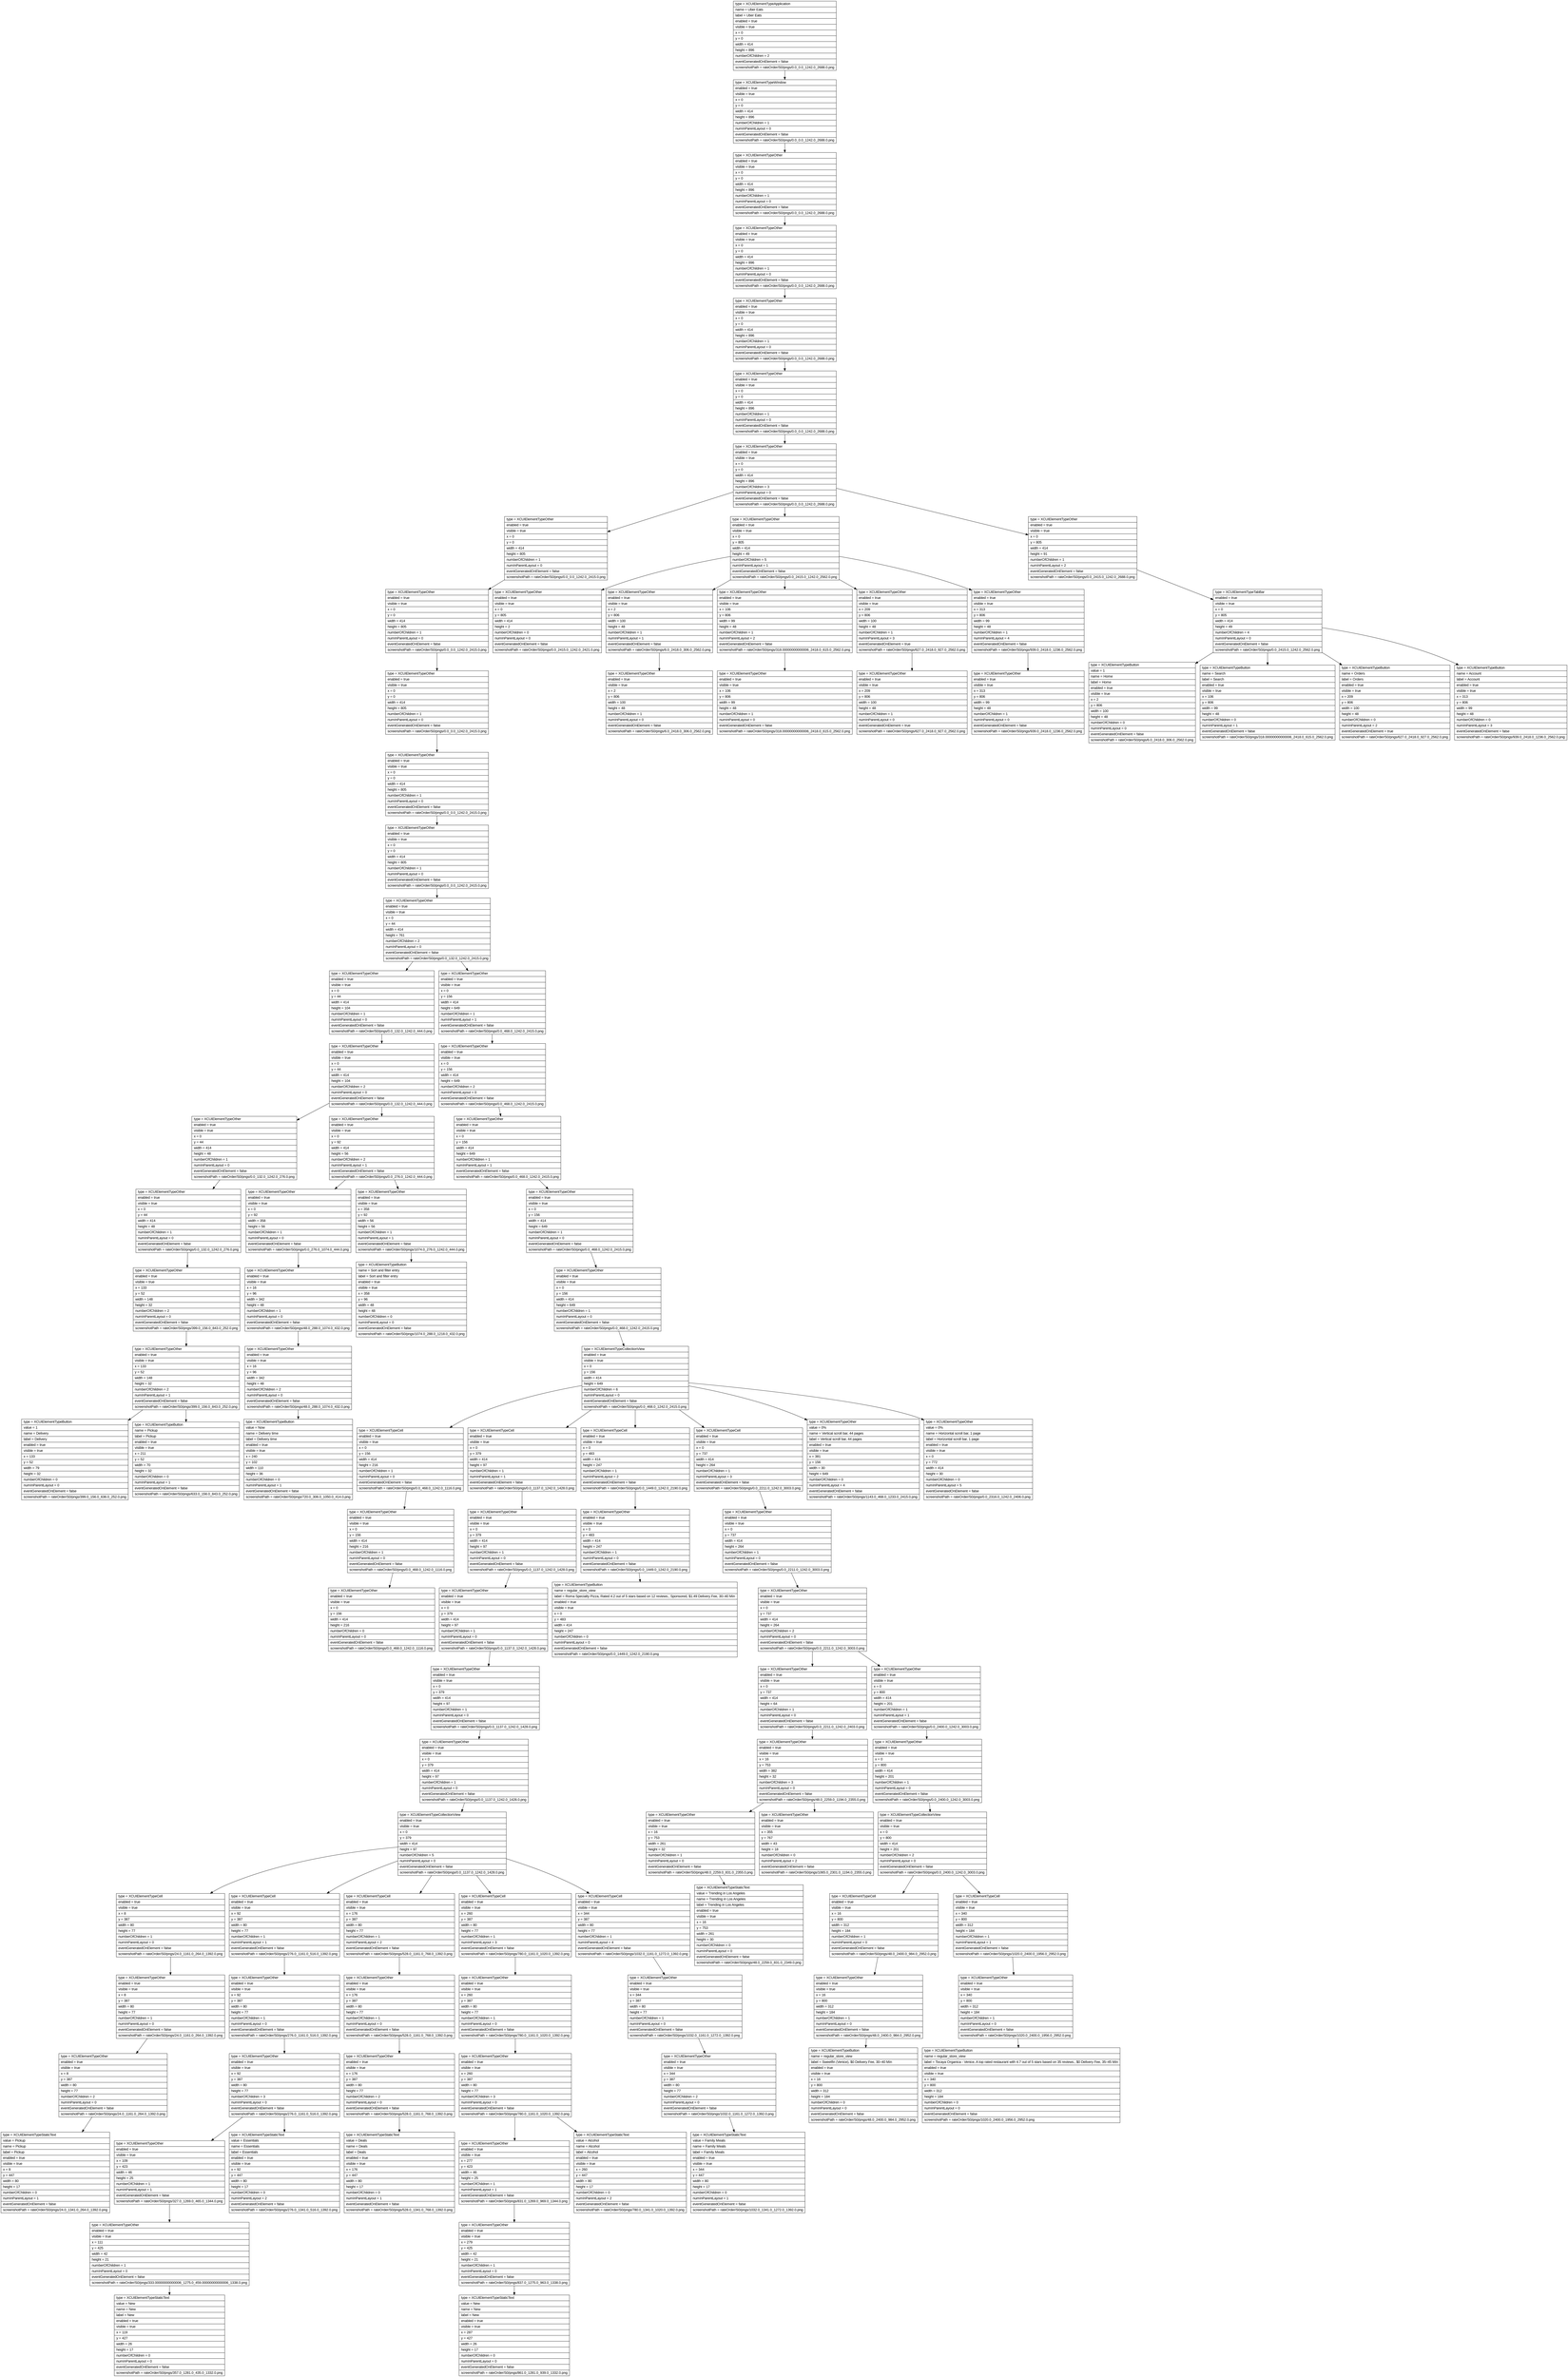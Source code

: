 digraph Layout {

	node [shape=record fontname=Arial];

	0	[label="{type = XCUIElementTypeApplication\l|name = Uber Eats\l|label = Uber Eats\l|enabled = true\l|visible = true\l|x = 0\l|y = 0\l|width = 414\l|height = 896\l|numberOfChildren = 2\l|eventGeneratedOnElement = false \l|screenshotPath = rateOrder/S0/pngs/0.0_0.0_1242.0_2688.0.png\l}"]
	1	[label="{type = XCUIElementTypeWindow\l|enabled = true\l|visible = true\l|x = 0\l|y = 0\l|width = 414\l|height = 896\l|numberOfChildren = 1\l|numInParentLayout = 0\l|eventGeneratedOnElement = false \l|screenshotPath = rateOrder/S0/pngs/0.0_0.0_1242.0_2688.0.png\l}"]
	2	[label="{type = XCUIElementTypeOther\l|enabled = true\l|visible = true\l|x = 0\l|y = 0\l|width = 414\l|height = 896\l|numberOfChildren = 1\l|numInParentLayout = 0\l|eventGeneratedOnElement = false \l|screenshotPath = rateOrder/S0/pngs/0.0_0.0_1242.0_2688.0.png\l}"]
	3	[label="{type = XCUIElementTypeOther\l|enabled = true\l|visible = true\l|x = 0\l|y = 0\l|width = 414\l|height = 896\l|numberOfChildren = 1\l|numInParentLayout = 0\l|eventGeneratedOnElement = false \l|screenshotPath = rateOrder/S0/pngs/0.0_0.0_1242.0_2688.0.png\l}"]
	4	[label="{type = XCUIElementTypeOther\l|enabled = true\l|visible = true\l|x = 0\l|y = 0\l|width = 414\l|height = 896\l|numberOfChildren = 1\l|numInParentLayout = 0\l|eventGeneratedOnElement = false \l|screenshotPath = rateOrder/S0/pngs/0.0_0.0_1242.0_2688.0.png\l}"]
	5	[label="{type = XCUIElementTypeOther\l|enabled = true\l|visible = true\l|x = 0\l|y = 0\l|width = 414\l|height = 896\l|numberOfChildren = 1\l|numInParentLayout = 0\l|eventGeneratedOnElement = false \l|screenshotPath = rateOrder/S0/pngs/0.0_0.0_1242.0_2688.0.png\l}"]
	6	[label="{type = XCUIElementTypeOther\l|enabled = true\l|visible = true\l|x = 0\l|y = 0\l|width = 414\l|height = 896\l|numberOfChildren = 3\l|numInParentLayout = 0\l|eventGeneratedOnElement = false \l|screenshotPath = rateOrder/S0/pngs/0.0_0.0_1242.0_2688.0.png\l}"]
	7	[label="{type = XCUIElementTypeOther\l|enabled = true\l|visible = true\l|x = 0\l|y = 0\l|width = 414\l|height = 805\l|numberOfChildren = 1\l|numInParentLayout = 0\l|eventGeneratedOnElement = false \l|screenshotPath = rateOrder/S0/pngs/0.0_0.0_1242.0_2415.0.png\l}"]
	8	[label="{type = XCUIElementTypeOther\l|enabled = true\l|visible = true\l|x = 0\l|y = 805\l|width = 414\l|height = 49\l|numberOfChildren = 5\l|numInParentLayout = 1\l|eventGeneratedOnElement = false \l|screenshotPath = rateOrder/S0/pngs/0.0_2415.0_1242.0_2562.0.png\l}"]
	9	[label="{type = XCUIElementTypeOther\l|enabled = true\l|visible = true\l|x = 0\l|y = 805\l|width = 414\l|height = 91\l|numberOfChildren = 1\l|numInParentLayout = 2\l|eventGeneratedOnElement = false \l|screenshotPath = rateOrder/S0/pngs/0.0_2415.0_1242.0_2688.0.png\l}"]
	10	[label="{type = XCUIElementTypeOther\l|enabled = true\l|visible = true\l|x = 0\l|y = 0\l|width = 414\l|height = 805\l|numberOfChildren = 1\l|numInParentLayout = 0\l|eventGeneratedOnElement = false \l|screenshotPath = rateOrder/S0/pngs/0.0_0.0_1242.0_2415.0.png\l}"]
	11	[label="{type = XCUIElementTypeOther\l|enabled = true\l|visible = true\l|x = 0\l|y = 805\l|width = 414\l|height = 2\l|numberOfChildren = 0\l|numInParentLayout = 0\l|eventGeneratedOnElement = false \l|screenshotPath = rateOrder/S0/pngs/0.0_2415.0_1242.0_2421.0.png\l}"]
	12	[label="{type = XCUIElementTypeOther\l|enabled = true\l|visible = true\l|x = 2\l|y = 806\l|width = 100\l|height = 48\l|numberOfChildren = 1\l|numInParentLayout = 1\l|eventGeneratedOnElement = false \l|screenshotPath = rateOrder/S0/pngs/6.0_2418.0_306.0_2562.0.png\l}"]
	13	[label="{type = XCUIElementTypeOther\l|enabled = true\l|visible = true\l|x = 106\l|y = 806\l|width = 99\l|height = 48\l|numberOfChildren = 1\l|numInParentLayout = 2\l|eventGeneratedOnElement = false \l|screenshotPath = rateOrder/S0/pngs/318.00000000000006_2418.0_615.0_2562.0.png\l}"]
	14	[label="{type = XCUIElementTypeOther\l|enabled = true\l|visible = true\l|x = 209\l|y = 806\l|width = 100\l|height = 48\l|numberOfChildren = 1\l|numInParentLayout = 3\l|eventGeneratedOnElement = true \l|screenshotPath = rateOrder/S0/pngs/627.0_2418.0_927.0_2562.0.png\l}"]
	15	[label="{type = XCUIElementTypeOther\l|enabled = true\l|visible = true\l|x = 313\l|y = 806\l|width = 99\l|height = 48\l|numberOfChildren = 1\l|numInParentLayout = 4\l|eventGeneratedOnElement = false \l|screenshotPath = rateOrder/S0/pngs/939.0_2418.0_1236.0_2562.0.png\l}"]
	16	[label="{type = XCUIElementTypeTabBar\l|enabled = true\l|visible = true\l|x = 0\l|y = 805\l|width = 414\l|height = 49\l|numberOfChildren = 4\l|numInParentLayout = 0\l|eventGeneratedOnElement = false \l|screenshotPath = rateOrder/S0/pngs/0.0_2415.0_1242.0_2562.0.png\l}"]
	17	[label="{type = XCUIElementTypeOther\l|enabled = true\l|visible = true\l|x = 0\l|y = 0\l|width = 414\l|height = 805\l|numberOfChildren = 1\l|numInParentLayout = 0\l|eventGeneratedOnElement = false \l|screenshotPath = rateOrder/S0/pngs/0.0_0.0_1242.0_2415.0.png\l}"]
	18	[label="{type = XCUIElementTypeOther\l|enabled = true\l|visible = true\l|x = 2\l|y = 806\l|width = 100\l|height = 48\l|numberOfChildren = 1\l|numInParentLayout = 0\l|eventGeneratedOnElement = false \l|screenshotPath = rateOrder/S0/pngs/6.0_2418.0_306.0_2562.0.png\l}"]
	19	[label="{type = XCUIElementTypeOther\l|enabled = true\l|visible = true\l|x = 106\l|y = 806\l|width = 99\l|height = 48\l|numberOfChildren = 1\l|numInParentLayout = 0\l|eventGeneratedOnElement = false \l|screenshotPath = rateOrder/S0/pngs/318.00000000000006_2418.0_615.0_2562.0.png\l}"]
	20	[label="{type = XCUIElementTypeOther\l|enabled = true\l|visible = true\l|x = 209\l|y = 806\l|width = 100\l|height = 48\l|numberOfChildren = 1\l|numInParentLayout = 0\l|eventGeneratedOnElement = true \l|screenshotPath = rateOrder/S0/pngs/627.0_2418.0_927.0_2562.0.png\l}"]
	21	[label="{type = XCUIElementTypeOther\l|enabled = true\l|visible = true\l|x = 313\l|y = 806\l|width = 99\l|height = 48\l|numberOfChildren = 1\l|numInParentLayout = 0\l|eventGeneratedOnElement = false \l|screenshotPath = rateOrder/S0/pngs/939.0_2418.0_1236.0_2562.0.png\l}"]
	22	[label="{type = XCUIElementTypeButton\l|value = 1\l|name = Home\l|label = Home\l|enabled = true\l|visible = true\l|x = 2\l|y = 806\l|width = 100\l|height = 48\l|numberOfChildren = 0\l|numInParentLayout = 0\l|eventGeneratedOnElement = false \l|screenshotPath = rateOrder/S0/pngs/6.0_2418.0_306.0_2562.0.png\l}"]
	23	[label="{type = XCUIElementTypeButton\l|name = Search\l|label = Search\l|enabled = true\l|visible = true\l|x = 106\l|y = 806\l|width = 99\l|height = 48\l|numberOfChildren = 0\l|numInParentLayout = 1\l|eventGeneratedOnElement = false \l|screenshotPath = rateOrder/S0/pngs/318.00000000000006_2418.0_615.0_2562.0.png\l}"]
	24	[label="{type = XCUIElementTypeButton\l|name = Orders\l|label = Orders\l|enabled = true\l|visible = true\l|x = 209\l|y = 806\l|width = 100\l|height = 48\l|numberOfChildren = 0\l|numInParentLayout = 2\l|eventGeneratedOnElement = true \l|screenshotPath = rateOrder/S0/pngs/627.0_2418.0_927.0_2562.0.png\l}"]
	25	[label="{type = XCUIElementTypeButton\l|name = Account\l|label = Account\l|enabled = true\l|visible = true\l|x = 313\l|y = 806\l|width = 99\l|height = 48\l|numberOfChildren = 0\l|numInParentLayout = 3\l|eventGeneratedOnElement = false \l|screenshotPath = rateOrder/S0/pngs/939.0_2418.0_1236.0_2562.0.png\l}"]
	26	[label="{type = XCUIElementTypeOther\l|enabled = true\l|visible = true\l|x = 0\l|y = 0\l|width = 414\l|height = 805\l|numberOfChildren = 1\l|numInParentLayout = 0\l|eventGeneratedOnElement = false \l|screenshotPath = rateOrder/S0/pngs/0.0_0.0_1242.0_2415.0.png\l}"]
	27	[label="{type = XCUIElementTypeOther\l|enabled = true\l|visible = true\l|x = 0\l|y = 0\l|width = 414\l|height = 805\l|numberOfChildren = 1\l|numInParentLayout = 0\l|eventGeneratedOnElement = false \l|screenshotPath = rateOrder/S0/pngs/0.0_0.0_1242.0_2415.0.png\l}"]
	28	[label="{type = XCUIElementTypeOther\l|enabled = true\l|visible = true\l|x = 0\l|y = 44\l|width = 414\l|height = 761\l|numberOfChildren = 2\l|numInParentLayout = 0\l|eventGeneratedOnElement = false \l|screenshotPath = rateOrder/S0/pngs/0.0_132.0_1242.0_2415.0.png\l}"]
	29	[label="{type = XCUIElementTypeOther\l|enabled = true\l|visible = true\l|x = 0\l|y = 44\l|width = 414\l|height = 104\l|numberOfChildren = 1\l|numInParentLayout = 0\l|eventGeneratedOnElement = false \l|screenshotPath = rateOrder/S0/pngs/0.0_132.0_1242.0_444.0.png\l}"]
	30	[label="{type = XCUIElementTypeOther\l|enabled = true\l|visible = true\l|x = 0\l|y = 156\l|width = 414\l|height = 649\l|numberOfChildren = 1\l|numInParentLayout = 1\l|eventGeneratedOnElement = false \l|screenshotPath = rateOrder/S0/pngs/0.0_468.0_1242.0_2415.0.png\l}"]
	31	[label="{type = XCUIElementTypeOther\l|enabled = true\l|visible = true\l|x = 0\l|y = 44\l|width = 414\l|height = 104\l|numberOfChildren = 2\l|numInParentLayout = 0\l|eventGeneratedOnElement = false \l|screenshotPath = rateOrder/S0/pngs/0.0_132.0_1242.0_444.0.png\l}"]
	32	[label="{type = XCUIElementTypeOther\l|enabled = true\l|visible = true\l|x = 0\l|y = 156\l|width = 414\l|height = 649\l|numberOfChildren = 2\l|numInParentLayout = 0\l|eventGeneratedOnElement = false \l|screenshotPath = rateOrder/S0/pngs/0.0_468.0_1242.0_2415.0.png\l}"]
	33	[label="{type = XCUIElementTypeOther\l|enabled = true\l|visible = true\l|x = 0\l|y = 44\l|width = 414\l|height = 48\l|numberOfChildren = 1\l|numInParentLayout = 0\l|eventGeneratedOnElement = false \l|screenshotPath = rateOrder/S0/pngs/0.0_132.0_1242.0_276.0.png\l}"]
	34	[label="{type = XCUIElementTypeOther\l|enabled = true\l|visible = true\l|x = 0\l|y = 92\l|width = 414\l|height = 56\l|numberOfChildren = 2\l|numInParentLayout = 1\l|eventGeneratedOnElement = false \l|screenshotPath = rateOrder/S0/pngs/0.0_276.0_1242.0_444.0.png\l}"]
	35	[label="{type = XCUIElementTypeOther\l|enabled = true\l|visible = true\l|x = 0\l|y = 156\l|width = 414\l|height = 649\l|numberOfChildren = 1\l|numInParentLayout = 1\l|eventGeneratedOnElement = false \l|screenshotPath = rateOrder/S0/pngs/0.0_468.0_1242.0_2415.0.png\l}"]
	36	[label="{type = XCUIElementTypeOther\l|enabled = true\l|visible = true\l|x = 0\l|y = 44\l|width = 414\l|height = 48\l|numberOfChildren = 1\l|numInParentLayout = 0\l|eventGeneratedOnElement = false \l|screenshotPath = rateOrder/S0/pngs/0.0_132.0_1242.0_276.0.png\l}"]
	37	[label="{type = XCUIElementTypeOther\l|enabled = true\l|visible = true\l|x = 0\l|y = 92\l|width = 358\l|height = 56\l|numberOfChildren = 1\l|numInParentLayout = 0\l|eventGeneratedOnElement = false \l|screenshotPath = rateOrder/S0/pngs/0.0_276.0_1074.0_444.0.png\l}"]
	38	[label="{type = XCUIElementTypeOther\l|enabled = true\l|visible = true\l|x = 358\l|y = 92\l|width = 56\l|height = 56\l|numberOfChildren = 1\l|numInParentLayout = 1\l|eventGeneratedOnElement = false \l|screenshotPath = rateOrder/S0/pngs/1074.0_276.0_1242.0_444.0.png\l}"]
	39	[label="{type = XCUIElementTypeOther\l|enabled = true\l|visible = true\l|x = 0\l|y = 156\l|width = 414\l|height = 649\l|numberOfChildren = 1\l|numInParentLayout = 0\l|eventGeneratedOnElement = false \l|screenshotPath = rateOrder/S0/pngs/0.0_468.0_1242.0_2415.0.png\l}"]
	40	[label="{type = XCUIElementTypeOther\l|enabled = true\l|visible = true\l|x = 133\l|y = 52\l|width = 148\l|height = 32\l|numberOfChildren = 2\l|numInParentLayout = 0\l|eventGeneratedOnElement = false \l|screenshotPath = rateOrder/S0/pngs/399.0_156.0_843.0_252.0.png\l}"]
	41	[label="{type = XCUIElementTypeOther\l|enabled = true\l|visible = true\l|x = 16\l|y = 96\l|width = 342\l|height = 48\l|numberOfChildren = 1\l|numInParentLayout = 0\l|eventGeneratedOnElement = false \l|screenshotPath = rateOrder/S0/pngs/48.0_288.0_1074.0_432.0.png\l}"]
	42	[label="{type = XCUIElementTypeButton\l|name = Sort and filter entry\l|label = Sort and filter entry\l|enabled = true\l|visible = true\l|x = 358\l|y = 96\l|width = 48\l|height = 48\l|numberOfChildren = 0\l|numInParentLayout = 0\l|eventGeneratedOnElement = false \l|screenshotPath = rateOrder/S0/pngs/1074.0_288.0_1218.0_432.0.png\l}"]
	43	[label="{type = XCUIElementTypeOther\l|enabled = true\l|visible = true\l|x = 0\l|y = 156\l|width = 414\l|height = 649\l|numberOfChildren = 1\l|numInParentLayout = 0\l|eventGeneratedOnElement = false \l|screenshotPath = rateOrder/S0/pngs/0.0_468.0_1242.0_2415.0.png\l}"]
	44	[label="{type = XCUIElementTypeOther\l|enabled = true\l|visible = true\l|x = 133\l|y = 52\l|width = 148\l|height = 32\l|numberOfChildren = 2\l|numInParentLayout = 1\l|eventGeneratedOnElement = false \l|screenshotPath = rateOrder/S0/pngs/399.0_156.0_843.0_252.0.png\l}"]
	45	[label="{type = XCUIElementTypeOther\l|enabled = true\l|visible = true\l|x = 16\l|y = 96\l|width = 342\l|height = 48\l|numberOfChildren = 2\l|numInParentLayout = 0\l|eventGeneratedOnElement = false \l|screenshotPath = rateOrder/S0/pngs/48.0_288.0_1074.0_432.0.png\l}"]
	46	[label="{type = XCUIElementTypeCollectionView\l|enabled = true\l|visible = true\l|x = 0\l|y = 156\l|width = 414\l|height = 649\l|numberOfChildren = 6\l|numInParentLayout = 0\l|eventGeneratedOnElement = false \l|screenshotPath = rateOrder/S0/pngs/0.0_468.0_1242.0_2415.0.png\l}"]
	47	[label="{type = XCUIElementTypeButton\l|value = 1\l|name = Delivery\l|label = Delivery\l|enabled = true\l|visible = true\l|x = 133\l|y = 52\l|width = 79\l|height = 32\l|numberOfChildren = 0\l|numInParentLayout = 0\l|eventGeneratedOnElement = false \l|screenshotPath = rateOrder/S0/pngs/399.0_156.0_636.0_252.0.png\l}"]
	48	[label="{type = XCUIElementTypeButton\l|name = Pickup\l|label = Pickup\l|enabled = true\l|visible = true\l|x = 211\l|y = 52\l|width = 70\l|height = 32\l|numberOfChildren = 0\l|numInParentLayout = 1\l|eventGeneratedOnElement = false \l|screenshotPath = rateOrder/S0/pngs/633.0_156.0_843.0_252.0.png\l}"]
	49	[label="{type = XCUIElementTypeButton\l|value = Now\l|name = Delivery time\l|label = Delivery time\l|enabled = true\l|visible = true\l|x = 240\l|y = 102\l|width = 110\l|height = 36\l|numberOfChildren = 0\l|numInParentLayout = 1\l|eventGeneratedOnElement = false \l|screenshotPath = rateOrder/S0/pngs/720.0_306.0_1050.0_414.0.png\l}"]
	50	[label="{type = XCUIElementTypeCell\l|enabled = true\l|visible = true\l|x = 0\l|y = 156\l|width = 414\l|height = 216\l|numberOfChildren = 1\l|numInParentLayout = 0\l|eventGeneratedOnElement = false \l|screenshotPath = rateOrder/S0/pngs/0.0_468.0_1242.0_1116.0.png\l}"]
	51	[label="{type = XCUIElementTypeCell\l|enabled = true\l|visible = true\l|x = 0\l|y = 379\l|width = 414\l|height = 97\l|numberOfChildren = 1\l|numInParentLayout = 1\l|eventGeneratedOnElement = false \l|screenshotPath = rateOrder/S0/pngs/0.0_1137.0_1242.0_1428.0.png\l}"]
	52	[label="{type = XCUIElementTypeCell\l|enabled = true\l|visible = true\l|x = 0\l|y = 483\l|width = 414\l|height = 247\l|numberOfChildren = 1\l|numInParentLayout = 2\l|eventGeneratedOnElement = false \l|screenshotPath = rateOrder/S0/pngs/0.0_1449.0_1242.0_2190.0.png\l}"]
	53	[label="{type = XCUIElementTypeCell\l|enabled = true\l|visible = true\l|x = 0\l|y = 737\l|width = 414\l|height = 264\l|numberOfChildren = 1\l|numInParentLayout = 3\l|eventGeneratedOnElement = false \l|screenshotPath = rateOrder/S0/pngs/0.0_2211.0_1242.0_3003.0.png\l}"]
	54	[label="{type = XCUIElementTypeOther\l|value = 0%\l|name = Vertical scroll bar, 44 pages\l|label = Vertical scroll bar, 44 pages\l|enabled = true\l|visible = true\l|x = 381\l|y = 156\l|width = 30\l|height = 649\l|numberOfChildren = 0\l|numInParentLayout = 4\l|eventGeneratedOnElement = false \l|screenshotPath = rateOrder/S0/pngs/1143.0_468.0_1233.0_2415.0.png\l}"]
	55	[label="{type = XCUIElementTypeOther\l|value = 0%\l|name = Horizontal scroll bar, 1 page\l|label = Horizontal scroll bar, 1 page\l|enabled = true\l|visible = true\l|x = 0\l|y = 772\l|width = 414\l|height = 30\l|numberOfChildren = 0\l|numInParentLayout = 5\l|eventGeneratedOnElement = false \l|screenshotPath = rateOrder/S0/pngs/0.0_2316.0_1242.0_2406.0.png\l}"]
	56	[label="{type = XCUIElementTypeOther\l|enabled = true\l|visible = true\l|x = 0\l|y = 156\l|width = 414\l|height = 216\l|numberOfChildren = 1\l|numInParentLayout = 0\l|eventGeneratedOnElement = false \l|screenshotPath = rateOrder/S0/pngs/0.0_468.0_1242.0_1116.0.png\l}"]
	57	[label="{type = XCUIElementTypeOther\l|enabled = true\l|visible = true\l|x = 0\l|y = 379\l|width = 414\l|height = 97\l|numberOfChildren = 1\l|numInParentLayout = 0\l|eventGeneratedOnElement = false \l|screenshotPath = rateOrder/S0/pngs/0.0_1137.0_1242.0_1428.0.png\l}"]
	58	[label="{type = XCUIElementTypeOther\l|enabled = true\l|visible = true\l|x = 0\l|y = 483\l|width = 414\l|height = 247\l|numberOfChildren = 1\l|numInParentLayout = 0\l|eventGeneratedOnElement = false \l|screenshotPath = rateOrder/S0/pngs/0.0_1449.0_1242.0_2190.0.png\l}"]
	59	[label="{type = XCUIElementTypeOther\l|enabled = true\l|visible = true\l|x = 0\l|y = 737\l|width = 414\l|height = 264\l|numberOfChildren = 1\l|numInParentLayout = 0\l|eventGeneratedOnElement = false \l|screenshotPath = rateOrder/S0/pngs/0.0_2211.0_1242.0_3003.0.png\l}"]
	60	[label="{type = XCUIElementTypeOther\l|enabled = true\l|visible = true\l|x = 0\l|y = 156\l|width = 414\l|height = 216\l|numberOfChildren = 0\l|numInParentLayout = 0\l|eventGeneratedOnElement = false \l|screenshotPath = rateOrder/S0/pngs/0.0_468.0_1242.0_1116.0.png\l}"]
	61	[label="{type = XCUIElementTypeOther\l|enabled = true\l|visible = true\l|x = 0\l|y = 379\l|width = 414\l|height = 97\l|numberOfChildren = 1\l|numInParentLayout = 0\l|eventGeneratedOnElement = false \l|screenshotPath = rateOrder/S0/pngs/0.0_1137.0_1242.0_1428.0.png\l}"]
	62	[label="{type = XCUIElementTypeButton\l|name = regular_store_view\l|label = Roma Specialty Pizza, Rated 4.2 out of 5 stars based on 12 reviews., Sponsored, $1.49 Delivery Fee, 30–40 Min\l|enabled = true\l|visible = true\l|x = 0\l|y = 483\l|width = 414\l|height = 247\l|numberOfChildren = 0\l|numInParentLayout = 0\l|eventGeneratedOnElement = false \l|screenshotPath = rateOrder/S0/pngs/0.0_1449.0_1242.0_2190.0.png\l}"]
	63	[label="{type = XCUIElementTypeOther\l|enabled = true\l|visible = true\l|x = 0\l|y = 737\l|width = 414\l|height = 264\l|numberOfChildren = 2\l|numInParentLayout = 0\l|eventGeneratedOnElement = false \l|screenshotPath = rateOrder/S0/pngs/0.0_2211.0_1242.0_3003.0.png\l}"]
	64	[label="{type = XCUIElementTypeOther\l|enabled = true\l|visible = true\l|x = 0\l|y = 379\l|width = 414\l|height = 97\l|numberOfChildren = 1\l|numInParentLayout = 0\l|eventGeneratedOnElement = false \l|screenshotPath = rateOrder/S0/pngs/0.0_1137.0_1242.0_1428.0.png\l}"]
	65	[label="{type = XCUIElementTypeOther\l|enabled = true\l|visible = true\l|x = 0\l|y = 737\l|width = 414\l|height = 64\l|numberOfChildren = 1\l|numInParentLayout = 0\l|eventGeneratedOnElement = false \l|screenshotPath = rateOrder/S0/pngs/0.0_2211.0_1242.0_2403.0.png\l}"]
	66	[label="{type = XCUIElementTypeOther\l|enabled = true\l|visible = true\l|x = 0\l|y = 800\l|width = 414\l|height = 201\l|numberOfChildren = 1\l|numInParentLayout = 1\l|eventGeneratedOnElement = false \l|screenshotPath = rateOrder/S0/pngs/0.0_2400.0_1242.0_3003.0.png\l}"]
	67	[label="{type = XCUIElementTypeOther\l|enabled = true\l|visible = true\l|x = 0\l|y = 379\l|width = 414\l|height = 97\l|numberOfChildren = 1\l|numInParentLayout = 0\l|eventGeneratedOnElement = false \l|screenshotPath = rateOrder/S0/pngs/0.0_1137.0_1242.0_1428.0.png\l}"]
	68	[label="{type = XCUIElementTypeOther\l|enabled = true\l|visible = true\l|x = 16\l|y = 753\l|width = 382\l|height = 32\l|numberOfChildren = 3\l|numInParentLayout = 0\l|eventGeneratedOnElement = false \l|screenshotPath = rateOrder/S0/pngs/48.0_2259.0_1194.0_2355.0.png\l}"]
	69	[label="{type = XCUIElementTypeOther\l|enabled = true\l|visible = true\l|x = 0\l|y = 800\l|width = 414\l|height = 201\l|numberOfChildren = 1\l|numInParentLayout = 0\l|eventGeneratedOnElement = false \l|screenshotPath = rateOrder/S0/pngs/0.0_2400.0_1242.0_3003.0.png\l}"]
	70	[label="{type = XCUIElementTypeCollectionView\l|enabled = true\l|visible = true\l|x = 0\l|y = 379\l|width = 414\l|height = 97\l|numberOfChildren = 5\l|numInParentLayout = 0\l|eventGeneratedOnElement = false \l|screenshotPath = rateOrder/S0/pngs/0.0_1137.0_1242.0_1428.0.png\l}"]
	71	[label="{type = XCUIElementTypeOther\l|enabled = true\l|visible = true\l|x = 16\l|y = 753\l|width = 261\l|height = 32\l|numberOfChildren = 1\l|numInParentLayout = 0\l|eventGeneratedOnElement = false \l|screenshotPath = rateOrder/S0/pngs/48.0_2259.0_831.0_2355.0.png\l}"]
	72	[label="{type = XCUIElementTypeOther\l|enabled = true\l|visible = true\l|x = 355\l|y = 767\l|width = 43\l|height = 18\l|numberOfChildren = 0\l|numInParentLayout = 2\l|eventGeneratedOnElement = false \l|screenshotPath = rateOrder/S0/pngs/1065.0_2301.0_1194.0_2355.0.png\l}"]
	73	[label="{type = XCUIElementTypeCollectionView\l|enabled = true\l|visible = true\l|x = 0\l|y = 800\l|width = 414\l|height = 201\l|numberOfChildren = 2\l|numInParentLayout = 0\l|eventGeneratedOnElement = false \l|screenshotPath = rateOrder/S0/pngs/0.0_2400.0_1242.0_3003.0.png\l}"]
	74	[label="{type = XCUIElementTypeCell\l|enabled = true\l|visible = true\l|x = 8\l|y = 387\l|width = 80\l|height = 77\l|numberOfChildren = 1\l|numInParentLayout = 0\l|eventGeneratedOnElement = false \l|screenshotPath = rateOrder/S0/pngs/24.0_1161.0_264.0_1392.0.png\l}"]
	75	[label="{type = XCUIElementTypeCell\l|enabled = true\l|visible = true\l|x = 92\l|y = 387\l|width = 80\l|height = 77\l|numberOfChildren = 1\l|numInParentLayout = 1\l|eventGeneratedOnElement = false \l|screenshotPath = rateOrder/S0/pngs/276.0_1161.0_516.0_1392.0.png\l}"]
	76	[label="{type = XCUIElementTypeCell\l|enabled = true\l|visible = true\l|x = 176\l|y = 387\l|width = 80\l|height = 77\l|numberOfChildren = 1\l|numInParentLayout = 2\l|eventGeneratedOnElement = false \l|screenshotPath = rateOrder/S0/pngs/528.0_1161.0_768.0_1392.0.png\l}"]
	77	[label="{type = XCUIElementTypeCell\l|enabled = true\l|visible = true\l|x = 260\l|y = 387\l|width = 80\l|height = 77\l|numberOfChildren = 1\l|numInParentLayout = 3\l|eventGeneratedOnElement = false \l|screenshotPath = rateOrder/S0/pngs/780.0_1161.0_1020.0_1392.0.png\l}"]
	78	[label="{type = XCUIElementTypeCell\l|enabled = true\l|visible = true\l|x = 344\l|y = 387\l|width = 80\l|height = 77\l|numberOfChildren = 1\l|numInParentLayout = 4\l|eventGeneratedOnElement = false \l|screenshotPath = rateOrder/S0/pngs/1032.0_1161.0_1272.0_1392.0.png\l}"]
	79	[label="{type = XCUIElementTypeStaticText\l|value = Trending in Los Angeles\l|name = Trending in Los Angeles\l|label = Trending in Los Angeles\l|enabled = true\l|visible = true\l|x = 16\l|y = 753\l|width = 261\l|height = 30\l|numberOfChildren = 0\l|numInParentLayout = 0\l|eventGeneratedOnElement = false \l|screenshotPath = rateOrder/S0/pngs/48.0_2259.0_831.0_2349.0.png\l}"]
	80	[label="{type = XCUIElementTypeCell\l|enabled = true\l|visible = true\l|x = 16\l|y = 800\l|width = 312\l|height = 184\l|numberOfChildren = 1\l|numInParentLayout = 0\l|eventGeneratedOnElement = false \l|screenshotPath = rateOrder/S0/pngs/48.0_2400.0_984.0_2952.0.png\l}"]
	81	[label="{type = XCUIElementTypeCell\l|enabled = true\l|visible = true\l|x = 340\l|y = 800\l|width = 312\l|height = 184\l|numberOfChildren = 1\l|numInParentLayout = 1\l|eventGeneratedOnElement = false \l|screenshotPath = rateOrder/S0/pngs/1020.0_2400.0_1956.0_2952.0.png\l}"]
	82	[label="{type = XCUIElementTypeOther\l|enabled = true\l|visible = true\l|x = 8\l|y = 387\l|width = 80\l|height = 77\l|numberOfChildren = 1\l|numInParentLayout = 0\l|eventGeneratedOnElement = false \l|screenshotPath = rateOrder/S0/pngs/24.0_1161.0_264.0_1392.0.png\l}"]
	83	[label="{type = XCUIElementTypeOther\l|enabled = true\l|visible = true\l|x = 92\l|y = 387\l|width = 80\l|height = 77\l|numberOfChildren = 1\l|numInParentLayout = 0\l|eventGeneratedOnElement = false \l|screenshotPath = rateOrder/S0/pngs/276.0_1161.0_516.0_1392.0.png\l}"]
	84	[label="{type = XCUIElementTypeOther\l|enabled = true\l|visible = true\l|x = 176\l|y = 387\l|width = 80\l|height = 77\l|numberOfChildren = 1\l|numInParentLayout = 0\l|eventGeneratedOnElement = false \l|screenshotPath = rateOrder/S0/pngs/528.0_1161.0_768.0_1392.0.png\l}"]
	85	[label="{type = XCUIElementTypeOther\l|enabled = true\l|visible = true\l|x = 260\l|y = 387\l|width = 80\l|height = 77\l|numberOfChildren = 1\l|numInParentLayout = 0\l|eventGeneratedOnElement = false \l|screenshotPath = rateOrder/S0/pngs/780.0_1161.0_1020.0_1392.0.png\l}"]
	86	[label="{type = XCUIElementTypeOther\l|enabled = true\l|visible = true\l|x = 344\l|y = 387\l|width = 80\l|height = 77\l|numberOfChildren = 1\l|numInParentLayout = 0\l|eventGeneratedOnElement = false \l|screenshotPath = rateOrder/S0/pngs/1032.0_1161.0_1272.0_1392.0.png\l}"]
	87	[label="{type = XCUIElementTypeOther\l|enabled = true\l|visible = true\l|x = 16\l|y = 800\l|width = 312\l|height = 184\l|numberOfChildren = 1\l|numInParentLayout = 0\l|eventGeneratedOnElement = false \l|screenshotPath = rateOrder/S0/pngs/48.0_2400.0_984.0_2952.0.png\l}"]
	88	[label="{type = XCUIElementTypeOther\l|enabled = true\l|visible = true\l|x = 340\l|y = 800\l|width = 312\l|height = 184\l|numberOfChildren = 1\l|numInParentLayout = 0\l|eventGeneratedOnElement = false \l|screenshotPath = rateOrder/S0/pngs/1020.0_2400.0_1956.0_2952.0.png\l}"]
	89	[label="{type = XCUIElementTypeOther\l|enabled = true\l|visible = true\l|x = 8\l|y = 387\l|width = 80\l|height = 77\l|numberOfChildren = 2\l|numInParentLayout = 0\l|eventGeneratedOnElement = false \l|screenshotPath = rateOrder/S0/pngs/24.0_1161.0_264.0_1392.0.png\l}"]
	90	[label="{type = XCUIElementTypeOther\l|enabled = true\l|visible = true\l|x = 92\l|y = 387\l|width = 80\l|height = 77\l|numberOfChildren = 3\l|numInParentLayout = 0\l|eventGeneratedOnElement = false \l|screenshotPath = rateOrder/S0/pngs/276.0_1161.0_516.0_1392.0.png\l}"]
	91	[label="{type = XCUIElementTypeOther\l|enabled = true\l|visible = true\l|x = 176\l|y = 387\l|width = 80\l|height = 77\l|numberOfChildren = 2\l|numInParentLayout = 0\l|eventGeneratedOnElement = false \l|screenshotPath = rateOrder/S0/pngs/528.0_1161.0_768.0_1392.0.png\l}"]
	92	[label="{type = XCUIElementTypeOther\l|enabled = true\l|visible = true\l|x = 260\l|y = 387\l|width = 80\l|height = 77\l|numberOfChildren = 3\l|numInParentLayout = 0\l|eventGeneratedOnElement = false \l|screenshotPath = rateOrder/S0/pngs/780.0_1161.0_1020.0_1392.0.png\l}"]
	93	[label="{type = XCUIElementTypeOther\l|enabled = true\l|visible = true\l|x = 344\l|y = 387\l|width = 80\l|height = 77\l|numberOfChildren = 2\l|numInParentLayout = 0\l|eventGeneratedOnElement = false \l|screenshotPath = rateOrder/S0/pngs/1032.0_1161.0_1272.0_1392.0.png\l}"]
	94	[label="{type = XCUIElementTypeButton\l|name = regular_store_view\l|label = Sweetfin (Venice), $0 Delivery Fee, 30–40 Min\l|enabled = true\l|visible = true\l|x = 16\l|y = 800\l|width = 312\l|height = 184\l|numberOfChildren = 0\l|numInParentLayout = 0\l|eventGeneratedOnElement = false \l|screenshotPath = rateOrder/S0/pngs/48.0_2400.0_984.0_2952.0.png\l}"]
	95	[label="{type = XCUIElementTypeButton\l|name = regular_store_view\l|label = Tocaya Organica - Venice, A top rated restaurant with 4.7 out of 5 stars based on 35 reviews., $0 Delivery Fee, 35–45 Min\l|enabled = true\l|visible = true\l|x = 340\l|y = 800\l|width = 312\l|height = 184\l|numberOfChildren = 0\l|numInParentLayout = 0\l|eventGeneratedOnElement = false \l|screenshotPath = rateOrder/S0/pngs/1020.0_2400.0_1956.0_2952.0.png\l}"]
	96	[label="{type = XCUIElementTypeStaticText\l|value = Pickup\l|name = Pickup\l|label = Pickup\l|enabled = true\l|visible = true\l|x = 8\l|y = 447\l|width = 80\l|height = 17\l|numberOfChildren = 0\l|numInParentLayout = 1\l|eventGeneratedOnElement = false \l|screenshotPath = rateOrder/S0/pngs/24.0_1341.0_264.0_1392.0.png\l}"]
	97	[label="{type = XCUIElementTypeOther\l|enabled = true\l|visible = true\l|x = 109\l|y = 423\l|width = 46\l|height = 25\l|numberOfChildren = 1\l|numInParentLayout = 1\l|eventGeneratedOnElement = false \l|screenshotPath = rateOrder/S0/pngs/327.0_1269.0_465.0_1344.0.png\l}"]
	98	[label="{type = XCUIElementTypeStaticText\l|value = Essentials\l|name = Essentials\l|label = Essentials\l|enabled = true\l|visible = true\l|x = 92\l|y = 447\l|width = 80\l|height = 17\l|numberOfChildren = 0\l|numInParentLayout = 2\l|eventGeneratedOnElement = false \l|screenshotPath = rateOrder/S0/pngs/276.0_1341.0_516.0_1392.0.png\l}"]
	99	[label="{type = XCUIElementTypeStaticText\l|value = Deals\l|name = Deals\l|label = Deals\l|enabled = true\l|visible = true\l|x = 176\l|y = 447\l|width = 80\l|height = 17\l|numberOfChildren = 0\l|numInParentLayout = 1\l|eventGeneratedOnElement = false \l|screenshotPath = rateOrder/S0/pngs/528.0_1341.0_768.0_1392.0.png\l}"]
	100	[label="{type = XCUIElementTypeOther\l|enabled = true\l|visible = true\l|x = 277\l|y = 423\l|width = 46\l|height = 25\l|numberOfChildren = 1\l|numInParentLayout = 1\l|eventGeneratedOnElement = false \l|screenshotPath = rateOrder/S0/pngs/831.0_1269.0_969.0_1344.0.png\l}"]
	101	[label="{type = XCUIElementTypeStaticText\l|value = Alcohol\l|name = Alcohol\l|label = Alcohol\l|enabled = true\l|visible = true\l|x = 260\l|y = 447\l|width = 80\l|height = 17\l|numberOfChildren = 0\l|numInParentLayout = 2\l|eventGeneratedOnElement = false \l|screenshotPath = rateOrder/S0/pngs/780.0_1341.0_1020.0_1392.0.png\l}"]
	102	[label="{type = XCUIElementTypeStaticText\l|value = Family Meals\l|name = Family Meals\l|label = Family Meals\l|enabled = true\l|visible = true\l|x = 344\l|y = 447\l|width = 80\l|height = 17\l|numberOfChildren = 0\l|numInParentLayout = 1\l|eventGeneratedOnElement = false \l|screenshotPath = rateOrder/S0/pngs/1032.0_1341.0_1272.0_1392.0.png\l}"]
	103	[label="{type = XCUIElementTypeOther\l|enabled = true\l|visible = true\l|x = 111\l|y = 425\l|width = 42\l|height = 21\l|numberOfChildren = 1\l|numInParentLayout = 0\l|eventGeneratedOnElement = false \l|screenshotPath = rateOrder/S0/pngs/333.00000000000006_1275.0_459.00000000000006_1338.0.png\l}"]
	104	[label="{type = XCUIElementTypeOther\l|enabled = true\l|visible = true\l|x = 279\l|y = 425\l|width = 42\l|height = 21\l|numberOfChildren = 1\l|numInParentLayout = 0\l|eventGeneratedOnElement = false \l|screenshotPath = rateOrder/S0/pngs/837.0_1275.0_963.0_1338.0.png\l}"]
	105	[label="{type = XCUIElementTypeStaticText\l|value = New\l|name = New\l|label = New\l|enabled = true\l|visible = true\l|x = 119\l|y = 427\l|width = 26\l|height = 17\l|numberOfChildren = 0\l|numInParentLayout = 0\l|eventGeneratedOnElement = false \l|screenshotPath = rateOrder/S0/pngs/357.0_1281.0_435.0_1332.0.png\l}"]
	106	[label="{type = XCUIElementTypeStaticText\l|value = New\l|name = New\l|label = New\l|enabled = true\l|visible = true\l|x = 287\l|y = 427\l|width = 26\l|height = 17\l|numberOfChildren = 0\l|numInParentLayout = 0\l|eventGeneratedOnElement = false \l|screenshotPath = rateOrder/S0/pngs/861.0_1281.0_939.0_1332.0.png\l}"]


	0 -> 1
	1 -> 2
	2 -> 3
	3 -> 4
	4 -> 5
	5 -> 6
	6 -> 7
	6 -> 8
	6 -> 9
	7 -> 10
	8 -> 11
	8 -> 12
	8 -> 13
	8 -> 14
	8 -> 15
	9 -> 16
	10 -> 17
	12 -> 18
	13 -> 19
	14 -> 20
	15 -> 21
	16 -> 22
	16 -> 23
	16 -> 24
	16 -> 25
	17 -> 26
	26 -> 27
	27 -> 28
	28 -> 29
	28 -> 30
	29 -> 31
	30 -> 32
	31 -> 33
	31 -> 34
	32 -> 35
	33 -> 36
	34 -> 37
	34 -> 38
	35 -> 39
	36 -> 40
	37 -> 41
	38 -> 42
	39 -> 43
	40 -> 44
	41 -> 45
	43 -> 46
	44 -> 47
	44 -> 48
	45 -> 49
	46 -> 50
	46 -> 51
	46 -> 52
	46 -> 53
	46 -> 54
	46 -> 55
	50 -> 56
	51 -> 57
	52 -> 58
	53 -> 59
	56 -> 60
	57 -> 61
	58 -> 62
	59 -> 63
	61 -> 64
	63 -> 65
	63 -> 66
	64 -> 67
	65 -> 68
	66 -> 69
	67 -> 70
	68 -> 71
	68 -> 72
	69 -> 73
	70 -> 74
	70 -> 75
	70 -> 76
	70 -> 77
	70 -> 78
	71 -> 79
	73 -> 80
	73 -> 81
	74 -> 82
	75 -> 83
	76 -> 84
	77 -> 85
	78 -> 86
	80 -> 87
	81 -> 88
	82 -> 89
	83 -> 90
	84 -> 91
	85 -> 92
	86 -> 93
	87 -> 94
	88 -> 95
	89 -> 96
	90 -> 97
	90 -> 98
	91 -> 99
	92 -> 100
	92 -> 101
	93 -> 102
	97 -> 103
	100 -> 104
	103 -> 105
	104 -> 106


}